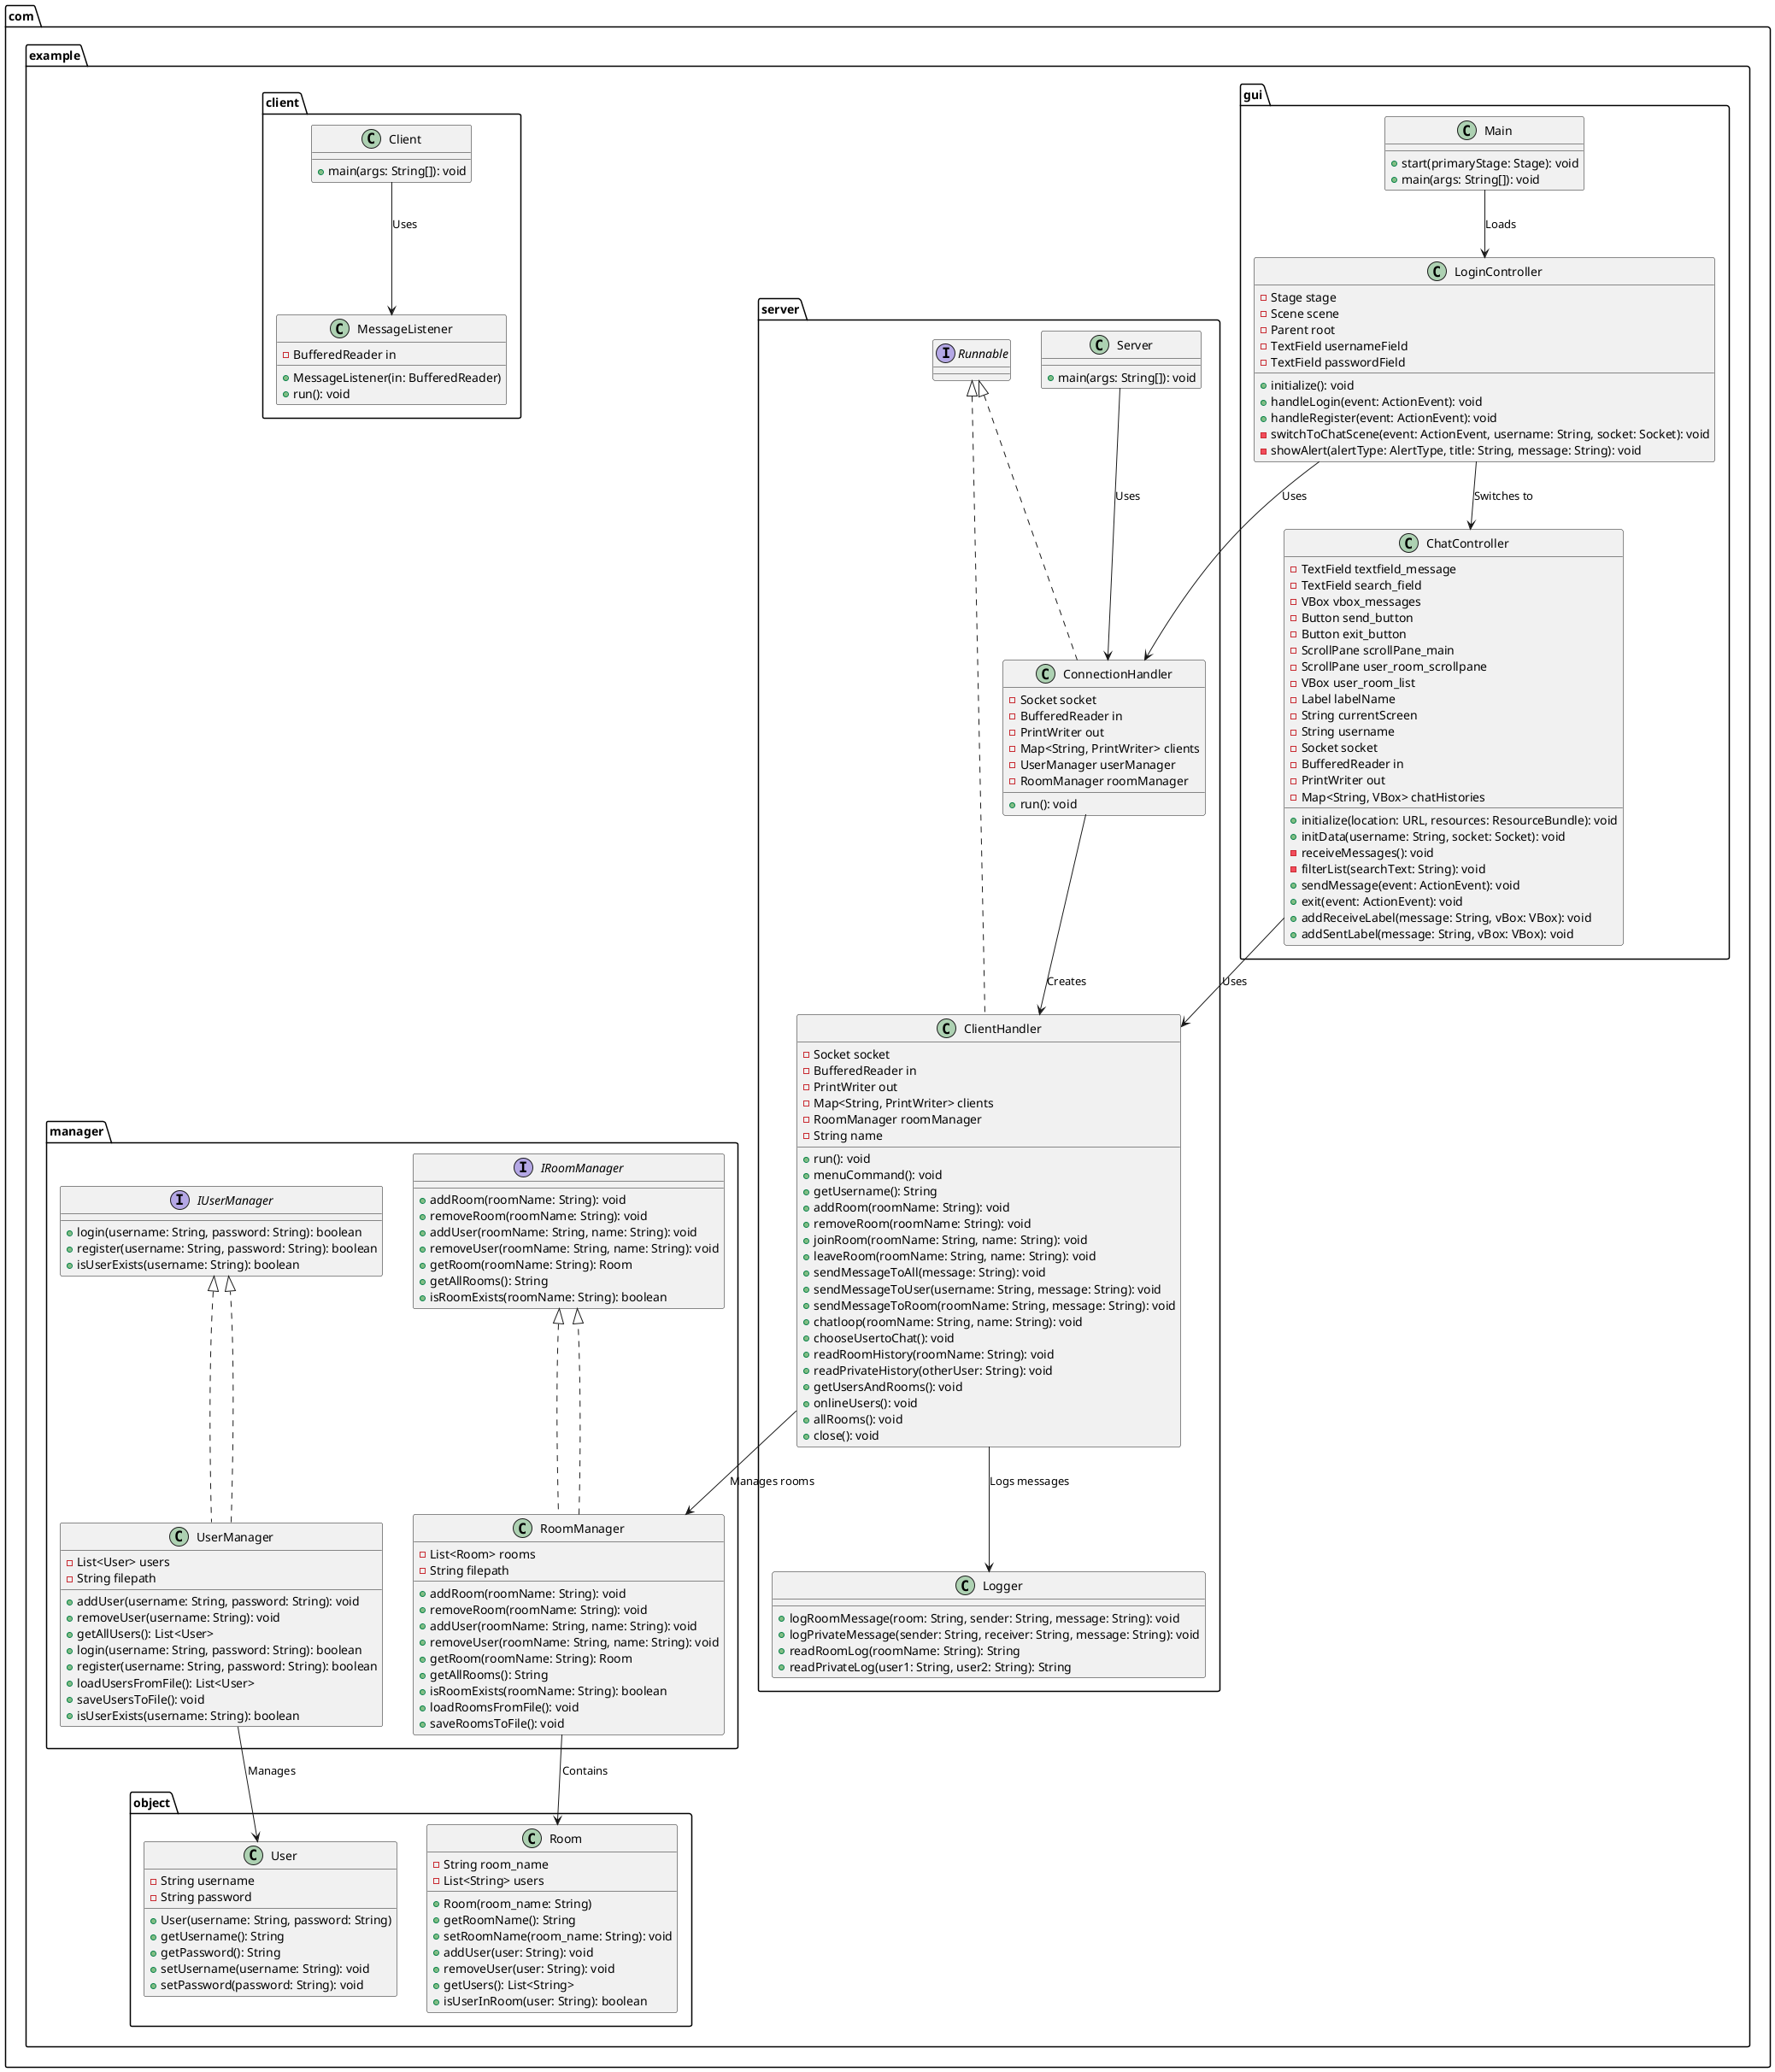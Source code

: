 @startuml class_diagram
package com.example.gui {
    class Main {
        + start(primaryStage: Stage): void
        + main(args: String[]): void
    }

    class LoginController {
        - Stage stage
        - Scene scene
        - Parent root
        - TextField usernameField
        - TextField passwordField
        + initialize(): void
        + handleLogin(event: ActionEvent): void
        + handleRegister(event: ActionEvent): void
        - switchToChatScene(event: ActionEvent, username: String, socket: Socket): void
        - showAlert(alertType: AlertType, title: String, message: String): void
    }

    class ChatController {
        - TextField textfield_message
        - TextField search_field
        - VBox vbox_messages
        - Button send_button
        - Button exit_button
        - ScrollPane scrollPane_main
        - ScrollPane user_room_scrollpane
        - VBox user_room_list
        - Label labelName
        - String currentScreen
        - String username
        - Socket socket
        - BufferedReader in
        - PrintWriter out
        - Map<String, VBox> chatHistories
        + initialize(location: URL, resources: ResourceBundle): void
        + initData(username: String, socket: Socket): void
        - receiveMessages(): void
        - filterList(searchText: String): void
        + sendMessage(event: ActionEvent): void
        + exit(event: ActionEvent): void
        + addReceiveLabel(message: String, vBox: VBox): void
        + addSentLabel(message: String, vBox: VBox): void
    }
}

package com.example.server {
    class Server {
        + main(args: String[]): void
    }

    class ConnectionHandler implements Runnable {
        - Socket socket
        - BufferedReader in
        - PrintWriter out
        - Map<String, PrintWriter> clients
        - UserManager userManager
        - RoomManager roomManager
        + run(): void
    }

    class ClientHandler implements Runnable {
        - Socket socket
        - BufferedReader in
        - PrintWriter out
        - Map<String, PrintWriter> clients
        - RoomManager roomManager
        - String name
        + run(): void
        + menuCommand(): void
        + getUsername(): String
        + addRoom(roomName: String): void
        + removeRoom(roomName: String): void
        + joinRoom(roomName: String, name: String): void
        + leaveRoom(roomName: String, name: String): void
        + sendMessageToAll(message: String): void
        + sendMessageToUser(username: String, message: String): void
        + sendMessageToRoom(roomName: String, message: String): void
        + chatloop(roomName: String, name: String): void
        + chooseUsertoChat(): void
        + readRoomHistory(roomName: String): void
        + readPrivateHistory(otherUser: String): void
        + getUsersAndRooms(): void
        + onlineUsers(): void
        + allRooms(): void
        + close(): void
    }

    class Logger {
        + logRoomMessage(room: String, sender: String, message: String): void
        + logPrivateMessage(sender: String, receiver: String, message: String): void
        + readRoomLog(roomName: String): String
        + readPrivateLog(user1: String, user2: String): String
    }
}

package com.example.manager {
    interface IUserManager {
        + login(username: String, password: String): boolean
        + register(username: String, password: String): boolean
        + isUserExists(username: String): boolean
    }

    class UserManager implements IUserManager {
        - List<User> users
        - String filepath
        + addUser(username: String, password: String): void
        + removeUser(username: String): void
        + getAllUsers(): List<User>
        + login(username: String, password: String): boolean
        + register(username: String, password: String): boolean
        + loadUsersFromFile(): List<User>
        + saveUsersToFile(): void
        + isUserExists(username: String): boolean
    }

    interface IRoomManager {
        + addRoom(roomName: String): void
        + removeRoom(roomName: String): void
        + addUser(roomName: String, name: String): void
        + removeUser(roomName: String, name: String): void
        + getRoom(roomName: String): Room
        + getAllRooms(): String
        + isRoomExists(roomName: String): boolean
    }

    class RoomManager implements IRoomManager {
        - List<Room> rooms
        - String filepath
        + addRoom(roomName: String): void
        + removeRoom(roomName: String): void
        + addUser(roomName: String, name: String): void
        + removeUser(roomName: String, name: String): void
        + getRoom(roomName: String): Room
        + getAllRooms(): String
        + isRoomExists(roomName: String): boolean
        + loadRoomsFromFile(): void
        + saveRoomsToFile(): void
    }
}

package com.example.object {
    class User {
        - String username
        - String password
        + User(username: String, password: String)
        + getUsername(): String
        + getPassword(): String
        + setUsername(username: String): void
        + setPassword(password: String): void
    }

    class Room {
        - String room_name
        - List<String> users
        + Room(room_name: String)
        + getRoomName(): String
        + setRoomName(room_name: String): void
        + addUser(user: String): void
        + removeUser(user: String): void
        + getUsers(): List<String>
        + isUserInRoom(user: String): boolean
    }
}

package com.example.client {
    class Client {
        + main(args: String[]): void
    }

    class MessageListener {
        - BufferedReader in
        + MessageListener(in: BufferedReader)
        + run(): void
    }
}

Main --> LoginController : Loads
LoginController --> ChatController : Switches to
LoginController --> ConnectionHandler: Uses

ChatController --> ClientHandler : Uses
ConnectionHandler --> ClientHandler : Creates
ClientHandler --> RoomManager : Manages rooms
ClientHandler --> Logger : Logs messages
RoomManager --> Room : Contains
UserManager --> User : Manages
Server --> ConnectionHandler : Uses
Client --> MessageListener : Uses
UserManager ..|> IUserManager
RoomManager ..|> IRoomManager

@enduml